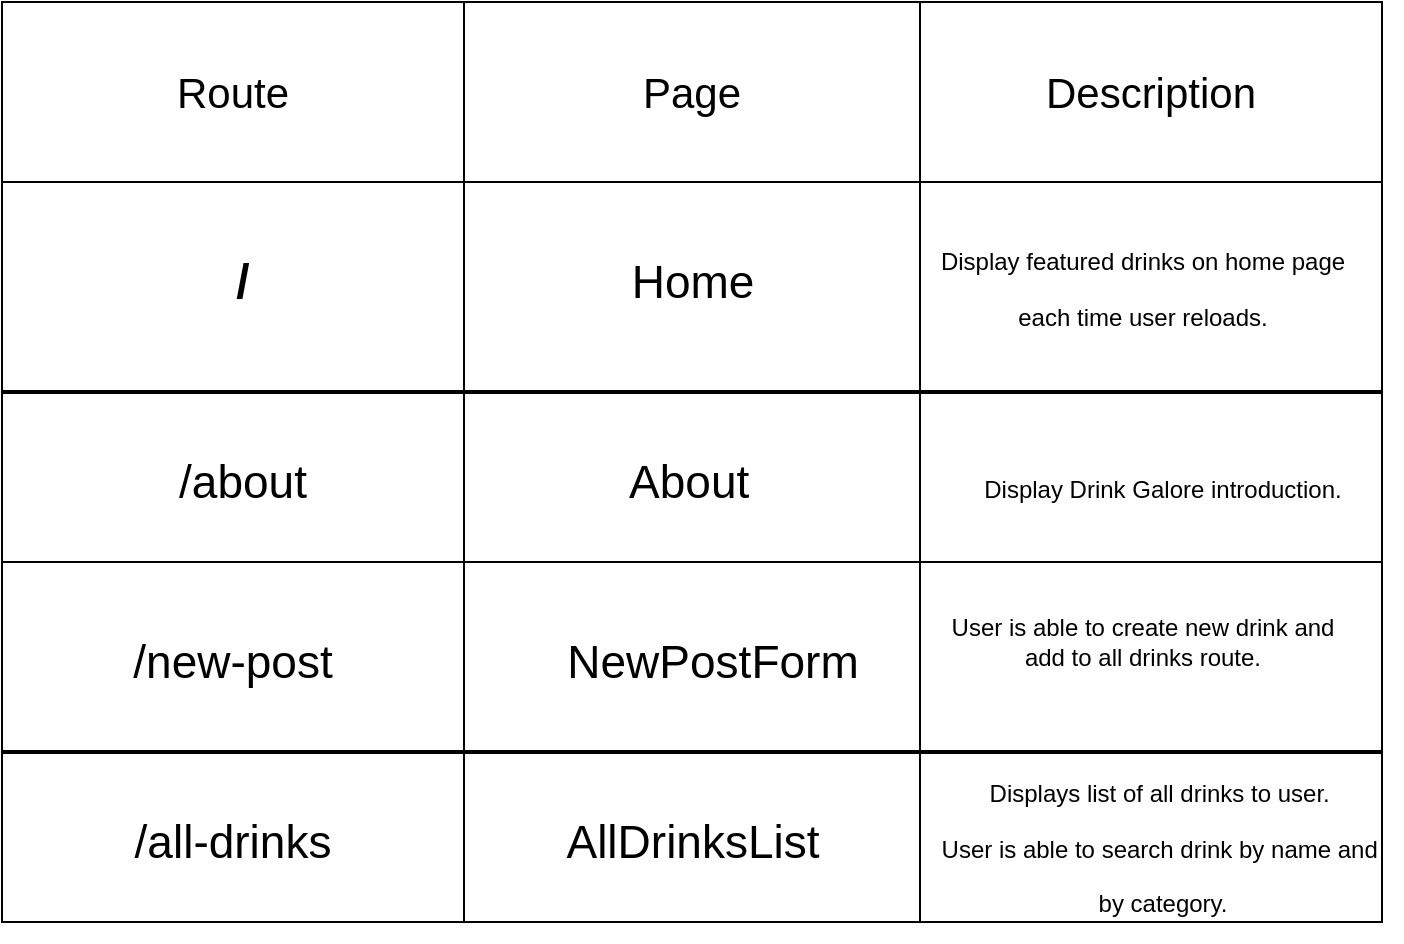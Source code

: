 <mxfile>
    <diagram id="KMcBjo04OGXmwL7UmeXN" name="Page-1">
        <mxGraphModel dx="1447" dy="671" grid="0" gridSize="10" guides="1" tooltips="1" connect="1" arrows="1" fold="1" page="1" pageScale="1" pageWidth="850" pageHeight="1100" math="0" shadow="0">
            <root>
                <mxCell id="0"/>
                <mxCell id="1" parent="0"/>
                <mxCell id="3" value="" style="shape=table;html=1;whiteSpace=wrap;startSize=0;container=1;collapsible=0;childLayout=tableLayout;fontSize=21;" vertex="1" parent="1">
                    <mxGeometry x="60" y="180" width="690" height="460" as="geometry"/>
                </mxCell>
                <mxCell id="4" value="" style="shape=tableRow;horizontal=0;startSize=0;swimlaneHead=0;swimlaneBody=0;top=0;left=0;bottom=0;right=0;collapsible=0;dropTarget=0;fillColor=none;points=[[0,0.5],[1,0.5]];portConstraint=eastwest;" vertex="1" parent="3">
                    <mxGeometry width="690" height="90" as="geometry"/>
                </mxCell>
                <mxCell id="5" value="Route" style="shape=partialRectangle;html=1;whiteSpace=wrap;connectable=0;fillColor=none;top=0;left=0;bottom=0;right=0;overflow=hidden;fontSize=21;" vertex="1" parent="4">
                    <mxGeometry width="231" height="90" as="geometry">
                        <mxRectangle width="231" height="90" as="alternateBounds"/>
                    </mxGeometry>
                </mxCell>
                <mxCell id="6" value="Page" style="shape=partialRectangle;html=1;whiteSpace=wrap;connectable=0;fillColor=none;top=0;left=0;bottom=0;right=0;overflow=hidden;fontSize=21;" vertex="1" parent="4">
                    <mxGeometry x="231" width="228" height="90" as="geometry">
                        <mxRectangle width="228" height="90" as="alternateBounds"/>
                    </mxGeometry>
                </mxCell>
                <mxCell id="7" value="Description" style="shape=partialRectangle;html=1;whiteSpace=wrap;connectable=0;fillColor=none;top=0;left=0;bottom=0;right=0;overflow=hidden;fontSize=21;" vertex="1" parent="4">
                    <mxGeometry x="459" width="231" height="90" as="geometry">
                        <mxRectangle width="231" height="90" as="alternateBounds"/>
                    </mxGeometry>
                </mxCell>
                <mxCell id="8" value="" style="shape=tableRow;horizontal=0;startSize=0;swimlaneHead=0;swimlaneBody=0;top=0;left=0;bottom=0;right=0;collapsible=0;dropTarget=0;fillColor=none;points=[[0,0.5],[1,0.5]];portConstraint=eastwest;" vertex="1" parent="3">
                    <mxGeometry y="90" width="690" height="190" as="geometry"/>
                </mxCell>
                <mxCell id="9" value="" style="shape=partialRectangle;html=1;whiteSpace=wrap;connectable=0;fillColor=none;top=0;left=0;bottom=0;right=0;overflow=hidden;" vertex="1" parent="8">
                    <mxGeometry width="231" height="190" as="geometry">
                        <mxRectangle width="231" height="190" as="alternateBounds"/>
                    </mxGeometry>
                </mxCell>
                <mxCell id="10" value="" style="shape=partialRectangle;html=1;whiteSpace=wrap;connectable=0;fillColor=none;top=0;left=0;bottom=0;right=0;overflow=hidden;" vertex="1" parent="8">
                    <mxGeometry x="231" width="228" height="190" as="geometry">
                        <mxRectangle width="228" height="190" as="alternateBounds"/>
                    </mxGeometry>
                </mxCell>
                <mxCell id="11" value="" style="shape=partialRectangle;html=1;whiteSpace=wrap;connectable=0;fillColor=none;top=0;left=0;bottom=0;right=0;overflow=hidden;" vertex="1" parent="8">
                    <mxGeometry x="459" width="231" height="190" as="geometry">
                        <mxRectangle width="231" height="190" as="alternateBounds"/>
                    </mxGeometry>
                </mxCell>
                <mxCell id="12" value="" style="shape=tableRow;horizontal=0;startSize=0;swimlaneHead=0;swimlaneBody=0;top=0;left=0;bottom=0;right=0;collapsible=0;dropTarget=0;fillColor=none;points=[[0,0.5],[1,0.5]];portConstraint=eastwest;" vertex="1" parent="3">
                    <mxGeometry y="280" width="690" height="180" as="geometry"/>
                </mxCell>
                <mxCell id="13" value="" style="shape=partialRectangle;html=1;whiteSpace=wrap;connectable=0;fillColor=none;top=0;left=0;bottom=0;right=0;overflow=hidden;" vertex="1" parent="12">
                    <mxGeometry width="231" height="180" as="geometry">
                        <mxRectangle width="231" height="180" as="alternateBounds"/>
                    </mxGeometry>
                </mxCell>
                <mxCell id="14" value="" style="shape=partialRectangle;html=1;whiteSpace=wrap;connectable=0;fillColor=none;top=0;left=0;bottom=0;right=0;overflow=hidden;" vertex="1" parent="12">
                    <mxGeometry x="231" width="228" height="180" as="geometry">
                        <mxRectangle width="228" height="180" as="alternateBounds"/>
                    </mxGeometry>
                </mxCell>
                <mxCell id="15" value="" style="shape=partialRectangle;html=1;whiteSpace=wrap;connectable=0;fillColor=none;top=0;left=0;bottom=0;right=0;overflow=hidden;pointerEvents=1;" vertex="1" parent="12">
                    <mxGeometry x="459" width="231" height="180" as="geometry">
                        <mxRectangle width="231" height="180" as="alternateBounds"/>
                    </mxGeometry>
                </mxCell>
                <mxCell id="17" value="" style="line;strokeWidth=2;html=1;" vertex="1" parent="1">
                    <mxGeometry x="60" y="370" width="690" height="10" as="geometry"/>
                </mxCell>
                <mxCell id="18" value="" style="line;strokeWidth=2;html=1;" vertex="1" parent="1">
                    <mxGeometry x="60" y="550" width="690" height="10" as="geometry"/>
                </mxCell>
                <mxCell id="19" value="/" style="text;strokeColor=none;fillColor=none;html=1;fontSize=24;fontStyle=1;verticalAlign=middle;align=center;" vertex="1" parent="1">
                    <mxGeometry x="130" y="300" width="100" height="40" as="geometry"/>
                </mxCell>
                <mxCell id="20" value="/about" style="text;html=1;align=center;verticalAlign=middle;resizable=0;points=[];autosize=1;strokeColor=none;fillColor=none;fontSize=23;" vertex="1" parent="1">
                    <mxGeometry x="135" y="400" width="90" height="40" as="geometry"/>
                </mxCell>
                <mxCell id="21" value="/new-post" style="text;html=1;align=center;verticalAlign=middle;resizable=0;points=[];autosize=1;strokeColor=none;fillColor=none;fontSize=23;" vertex="1" parent="1">
                    <mxGeometry x="115" y="490" width="120" height="40" as="geometry"/>
                </mxCell>
                <mxCell id="22" value="/all-drinks" style="text;html=1;align=center;verticalAlign=middle;resizable=0;points=[];autosize=1;strokeColor=none;fillColor=none;fontSize=23;" vertex="1" parent="1">
                    <mxGeometry x="115" y="580" width="120" height="40" as="geometry"/>
                </mxCell>
                <mxCell id="23" value="AllDrinksList" style="text;html=1;align=center;verticalAlign=middle;resizable=0;points=[];autosize=1;strokeColor=none;fillColor=none;fontSize=23;" vertex="1" parent="1">
                    <mxGeometry x="330" y="580" width="150" height="40" as="geometry"/>
                </mxCell>
                <mxCell id="24" value="NewPostForm" style="text;html=1;align=center;verticalAlign=middle;resizable=0;points=[];autosize=1;strokeColor=none;fillColor=none;fontSize=23;" vertex="1" parent="1">
                    <mxGeometry x="330" y="490" width="170" height="40" as="geometry"/>
                </mxCell>
                <mxCell id="25" value="&amp;nbsp; &amp;nbsp;About&lt;span style=&quot;white-space: pre;&quot;&gt;&#9;&lt;/span&gt;" style="text;html=1;align=center;verticalAlign=middle;resizable=0;points=[];autosize=1;strokeColor=none;fillColor=none;fontSize=23;" vertex="1" parent="1">
                    <mxGeometry x="340" y="400" width="130" height="40" as="geometry"/>
                </mxCell>
                <mxCell id="26" value="Home" style="text;html=1;align=center;verticalAlign=middle;resizable=0;points=[];autosize=1;strokeColor=none;fillColor=none;fontSize=23;" vertex="1" parent="1">
                    <mxGeometry x="365" y="300" width="80" height="40" as="geometry"/>
                </mxCell>
                <mxCell id="40" value="&lt;span style=&quot;font-size: 12px;&quot;&gt;Displays list of all drinks to user.&amp;nbsp;&lt;br&gt;User is able to search drink by name and&amp;nbsp;&lt;br&gt;by category.&lt;br&gt;&lt;/span&gt;" style="text;html=1;align=center;verticalAlign=middle;resizable=0;points=[];autosize=1;strokeColor=none;fillColor=none;fontSize=23;" vertex="1" parent="1">
                    <mxGeometry x="520" y="550" width="240" height="100" as="geometry"/>
                </mxCell>
                <mxCell id="41" value="User is able to create new drink and&lt;br&gt;add to all drinks route." style="text;html=1;align=center;verticalAlign=middle;resizable=0;points=[];autosize=1;strokeColor=none;fillColor=none;fontSize=12;" vertex="1" parent="1">
                    <mxGeometry x="525" y="480" width="210" height="40" as="geometry"/>
                </mxCell>
                <mxCell id="42" value="&lt;font style=&quot;font-size: 12px;&quot;&gt;Display Drink Galore introduction.&lt;/font&gt;" style="text;html=1;align=center;verticalAlign=middle;resizable=0;points=[];autosize=1;strokeColor=none;fillColor=none;fontSize=23;" vertex="1" parent="1">
                    <mxGeometry x="540" y="400" width="200" height="40" as="geometry"/>
                </mxCell>
                <mxCell id="43" value="&lt;span style=&quot;font-size: 12px;&quot;&gt;Display featured drinks on home page&lt;br&gt;each time user reloads.&lt;br&gt;&lt;/span&gt;" style="text;html=1;align=center;verticalAlign=middle;resizable=0;points=[];autosize=1;strokeColor=none;fillColor=none;fontSize=23;" vertex="1" parent="1">
                    <mxGeometry x="515" y="285" width="230" height="70" as="geometry"/>
                </mxCell>
            </root>
        </mxGraphModel>
    </diagram>
</mxfile>